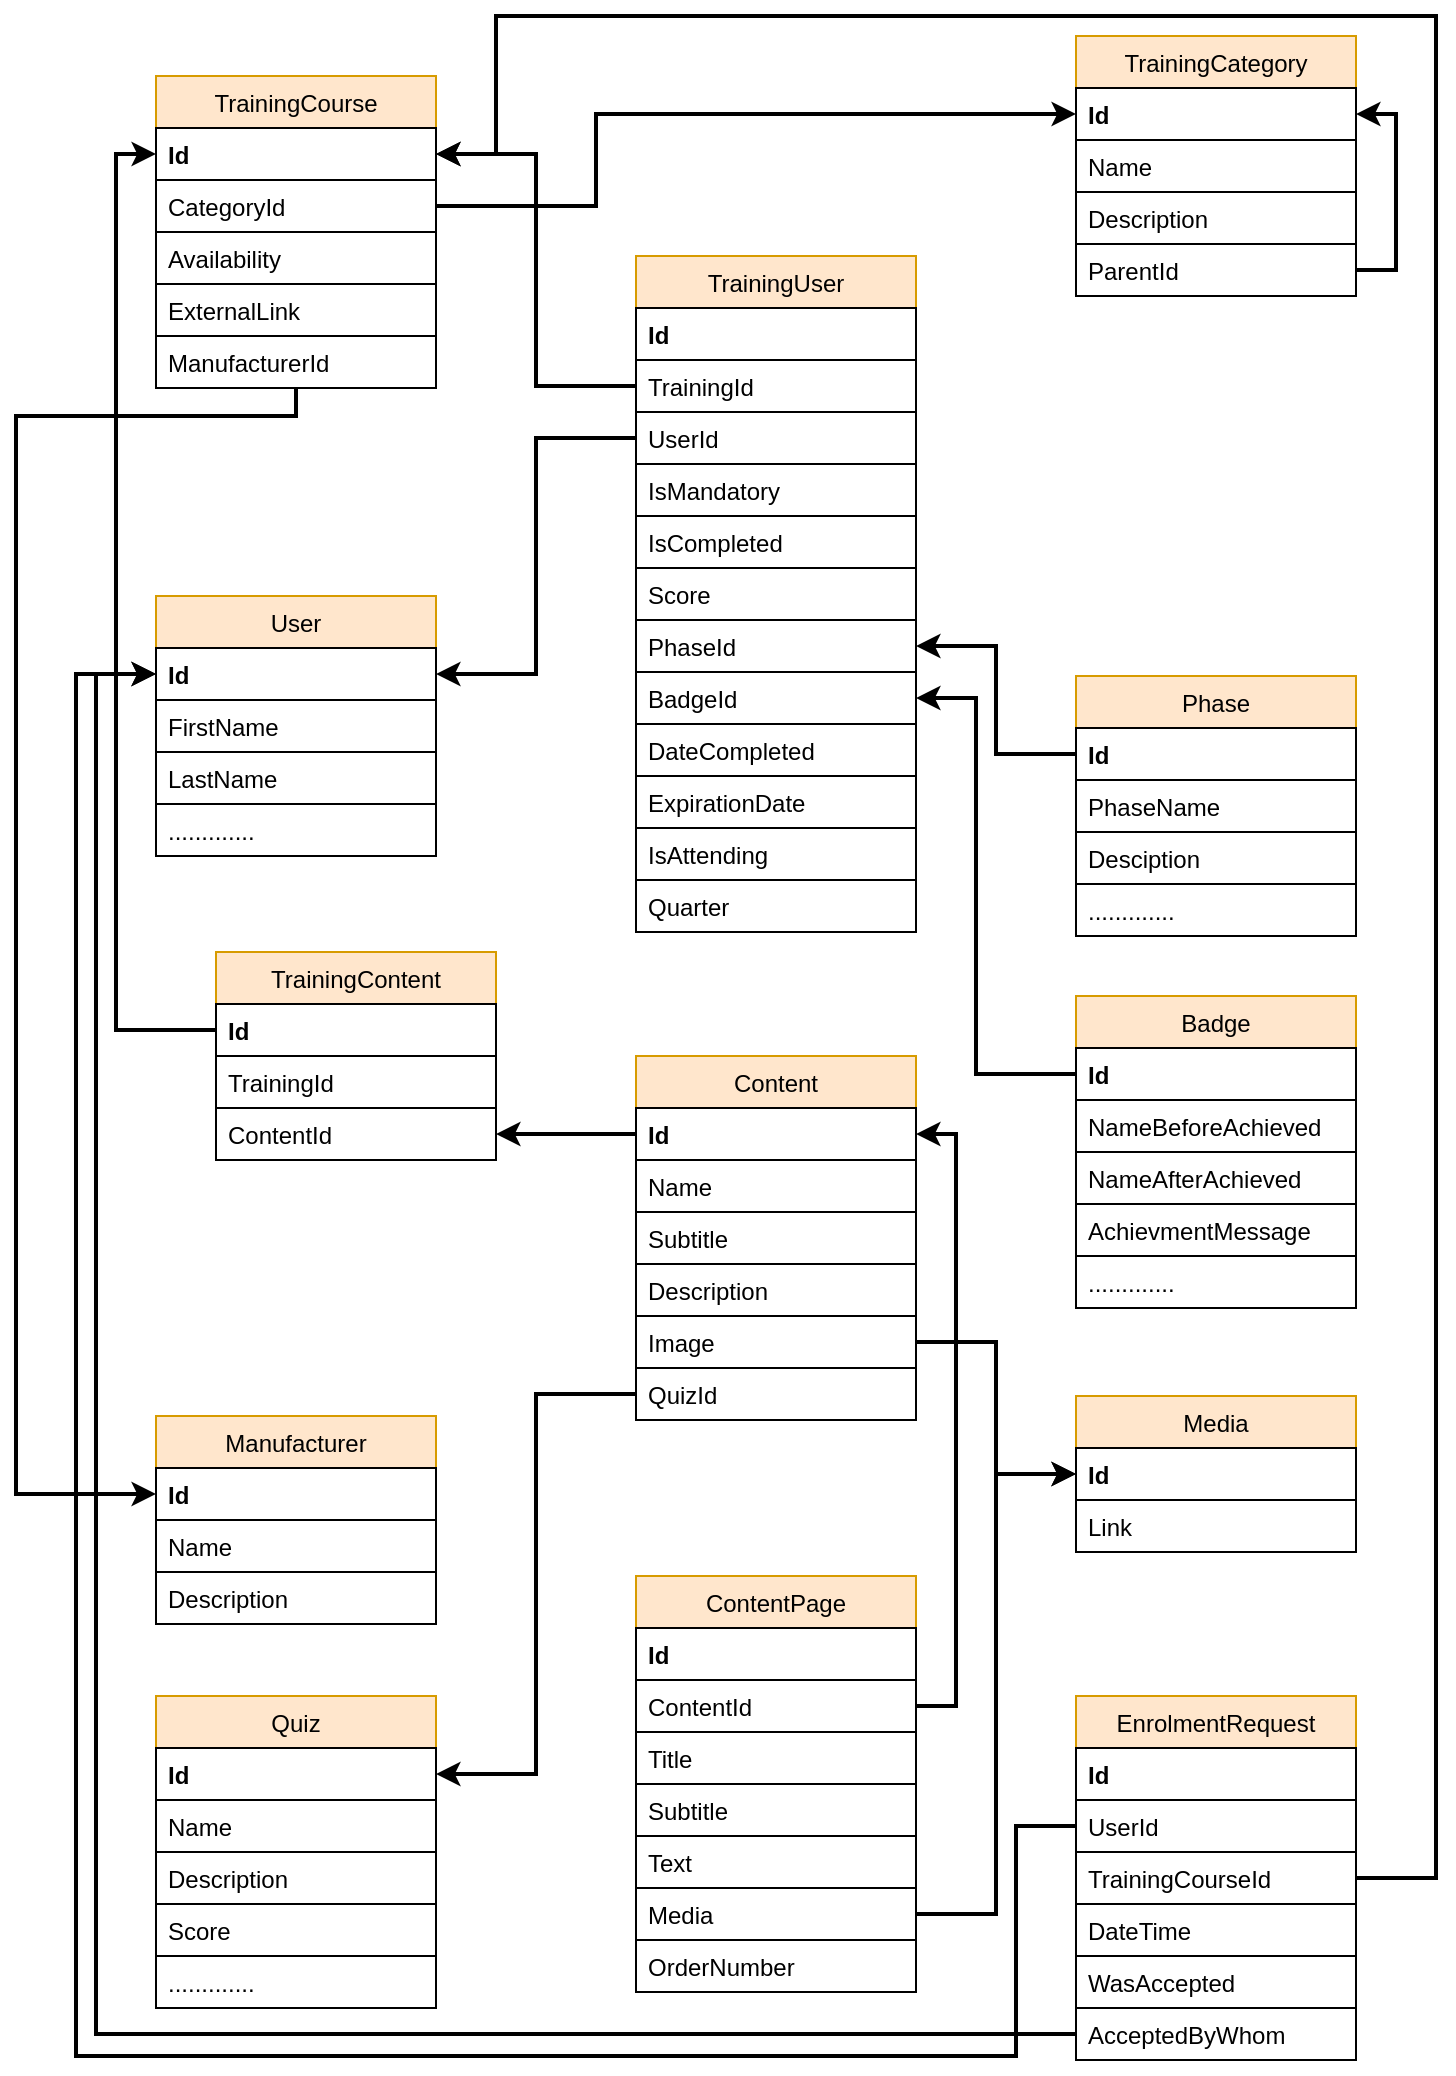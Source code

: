 <mxfile version="13.4.6" type="github">
  <diagram id="uwtyysx4m1KapevDH-VO" name="Page-1">
    <mxGraphModel dx="1186" dy="723" grid="1" gridSize="10" guides="1" tooltips="1" connect="1" arrows="1" fold="1" page="1" pageScale="1" pageWidth="850" pageHeight="1400" background="none" math="0" shadow="0">
      <root>
        <mxCell id="0" />
        <mxCell id="1" parent="0" />
        <mxCell id="DK5eT5kbk5P_7S_4OPEw-1" value="TrainingCourse" style="swimlane;fontStyle=0;childLayout=stackLayout;horizontal=1;startSize=26;fillColor=#ffe6cc;horizontalStack=0;resizeParent=1;resizeParentMax=0;resizeLast=0;collapsible=1;marginBottom=0;shadow=0;comic=0;glass=0;rounded=0;swimlaneFillColor=none;strokeColor=#d79b00;" parent="1" vertex="1">
          <mxGeometry x="100" y="60" width="140" height="156" as="geometry" />
        </mxCell>
        <mxCell id="DK5eT5kbk5P_7S_4OPEw-2" value="Id" style="text;strokeColor=#000000;fillColor=none;align=left;verticalAlign=top;spacingLeft=4;spacingRight=4;overflow=hidden;rotatable=0;points=[[0,0.5],[1,0.5]];portConstraint=eastwest;fontStyle=1;shadow=0;comic=0;" parent="DK5eT5kbk5P_7S_4OPEw-1" vertex="1">
          <mxGeometry y="26" width="140" height="26" as="geometry" />
        </mxCell>
        <mxCell id="DK5eT5kbk5P_7S_4OPEw-8" value="CategoryId" style="text;strokeColor=#000000;fillColor=none;align=left;verticalAlign=top;spacingLeft=4;spacingRight=4;overflow=hidden;rotatable=0;points=[[0,0.5],[1,0.5]];portConstraint=eastwest;shadow=0;comic=0;" parent="DK5eT5kbk5P_7S_4OPEw-1" vertex="1">
          <mxGeometry y="52" width="140" height="26" as="geometry" />
        </mxCell>
        <mxCell id="DK5eT5kbk5P_7S_4OPEw-48" value="Availability" style="text;strokeColor=#000000;fillColor=none;align=left;verticalAlign=top;spacingLeft=4;spacingRight=4;overflow=hidden;rotatable=0;points=[[0,0.5],[1,0.5]];portConstraint=eastwest;shadow=0;comic=0;" parent="DK5eT5kbk5P_7S_4OPEw-1" vertex="1">
          <mxGeometry y="78" width="140" height="26" as="geometry" />
        </mxCell>
        <mxCell id="DK5eT5kbk5P_7S_4OPEw-59" value="ExternalLink" style="text;strokeColor=#000000;fillColor=none;align=left;verticalAlign=top;spacingLeft=4;spacingRight=4;overflow=hidden;rotatable=0;points=[[0,0.5],[1,0.5]];portConstraint=eastwest;shadow=0;comic=0;" parent="DK5eT5kbk5P_7S_4OPEw-1" vertex="1">
          <mxGeometry y="104" width="140" height="26" as="geometry" />
        </mxCell>
        <mxCell id="DK5eT5kbk5P_7S_4OPEw-73" value="ManufacturerId" style="text;strokeColor=#000000;fillColor=none;align=left;verticalAlign=top;spacingLeft=4;spacingRight=4;overflow=hidden;rotatable=0;points=[[0,0.5],[1,0.5]];portConstraint=eastwest;shadow=0;comic=0;" parent="DK5eT5kbk5P_7S_4OPEw-1" vertex="1">
          <mxGeometry y="130" width="140" height="26" as="geometry" />
        </mxCell>
        <mxCell id="DK5eT5kbk5P_7S_4OPEw-27" style="edgeStyle=orthogonalEdgeStyle;rounded=0;orthogonalLoop=1;jettySize=auto;html=1;entryX=1;entryY=0.5;entryDx=0;entryDy=0;strokeWidth=2;shadow=0;comic=0;" parent="1" source="DK5eT5kbk5P_7S_4OPEw-18" target="DK5eT5kbk5P_7S_4OPEw-2" edge="1">
          <mxGeometry relative="1" as="geometry" />
        </mxCell>
        <mxCell id="DK5eT5kbk5P_7S_4OPEw-28" style="edgeStyle=orthogonalEdgeStyle;rounded=0;orthogonalLoop=1;jettySize=auto;html=1;entryX=1;entryY=0.5;entryDx=0;entryDy=0;strokeWidth=2;shadow=0;comic=0;" parent="1" source="DK5eT5kbk5P_7S_4OPEw-19" target="DK5eT5kbk5P_7S_4OPEw-10" edge="1">
          <mxGeometry relative="1" as="geometry" />
        </mxCell>
        <mxCell id="DK5eT5kbk5P_7S_4OPEw-31" value="Phase" style="swimlane;fontStyle=0;childLayout=stackLayout;horizontal=1;startSize=26;fillColor=#ffe6cc;horizontalStack=0;resizeParent=1;resizeParentMax=0;resizeLast=0;collapsible=1;marginBottom=0;shadow=0;comic=0;glass=0;rounded=0;swimlaneFillColor=none;strokeColor=#d79b00;" parent="1" vertex="1">
          <mxGeometry x="560" y="360" width="140" height="130" as="geometry" />
        </mxCell>
        <mxCell id="DK5eT5kbk5P_7S_4OPEw-32" value="Id" style="text;strokeColor=#000000;fillColor=none;align=left;verticalAlign=top;spacingLeft=4;spacingRight=4;overflow=hidden;rotatable=0;points=[[0,0.5],[1,0.5]];portConstraint=eastwest;fontStyle=1;shadow=0;comic=0;" parent="DK5eT5kbk5P_7S_4OPEw-31" vertex="1">
          <mxGeometry y="26" width="140" height="26" as="geometry" />
        </mxCell>
        <mxCell id="DK5eT5kbk5P_7S_4OPEw-33" value="PhaseName" style="text;strokeColor=#000000;fillColor=none;align=left;verticalAlign=top;spacingLeft=4;spacingRight=4;overflow=hidden;rotatable=0;points=[[0,0.5],[1,0.5]];portConstraint=eastwest;shadow=0;comic=0;" parent="DK5eT5kbk5P_7S_4OPEw-31" vertex="1">
          <mxGeometry y="52" width="140" height="26" as="geometry" />
        </mxCell>
        <mxCell id="DK5eT5kbk5P_7S_4OPEw-34" value="Desciption" style="text;strokeColor=#000000;fillColor=none;align=left;verticalAlign=top;spacingLeft=4;spacingRight=4;overflow=hidden;rotatable=0;points=[[0,0.5],[1,0.5]];portConstraint=eastwest;shadow=0;comic=0;" parent="DK5eT5kbk5P_7S_4OPEw-31" vertex="1">
          <mxGeometry y="78" width="140" height="26" as="geometry" />
        </mxCell>
        <mxCell id="DK5eT5kbk5P_7S_4OPEw-35" value="............." style="text;strokeColor=#000000;fillColor=none;align=left;verticalAlign=top;spacingLeft=4;spacingRight=4;overflow=hidden;rotatable=0;points=[[0,0.5],[1,0.5]];portConstraint=eastwest;shadow=0;comic=0;" parent="DK5eT5kbk5P_7S_4OPEw-31" vertex="1">
          <mxGeometry y="104" width="140" height="26" as="geometry" />
        </mxCell>
        <mxCell id="DK5eT5kbk5P_7S_4OPEw-37" value="Badge" style="swimlane;fontStyle=0;childLayout=stackLayout;horizontal=1;startSize=26;fillColor=#ffe6cc;horizontalStack=0;resizeParent=1;resizeParentMax=0;resizeLast=0;collapsible=1;marginBottom=0;shadow=0;comic=0;glass=0;rounded=0;swimlaneFillColor=none;strokeColor=#d79b00;" parent="1" vertex="1">
          <mxGeometry x="560" y="520" width="140" height="156" as="geometry" />
        </mxCell>
        <mxCell id="DK5eT5kbk5P_7S_4OPEw-38" value="Id" style="text;strokeColor=#000000;fillColor=none;align=left;verticalAlign=top;spacingLeft=4;spacingRight=4;overflow=hidden;rotatable=0;points=[[0,0.5],[1,0.5]];portConstraint=eastwest;fontStyle=1;shadow=0;comic=0;" parent="DK5eT5kbk5P_7S_4OPEw-37" vertex="1">
          <mxGeometry y="26" width="140" height="26" as="geometry" />
        </mxCell>
        <mxCell id="DK5eT5kbk5P_7S_4OPEw-39" value="NameBeforeAchieved" style="text;strokeColor=#000000;fillColor=none;align=left;verticalAlign=top;spacingLeft=4;spacingRight=4;overflow=hidden;rotatable=0;points=[[0,0.5],[1,0.5]];portConstraint=eastwest;shadow=0;comic=0;" parent="DK5eT5kbk5P_7S_4OPEw-37" vertex="1">
          <mxGeometry y="52" width="140" height="26" as="geometry" />
        </mxCell>
        <mxCell id="DK5eT5kbk5P_7S_4OPEw-40" value="NameAfterAchieved" style="text;strokeColor=#000000;fillColor=none;align=left;verticalAlign=top;spacingLeft=4;spacingRight=4;overflow=hidden;rotatable=0;points=[[0,0.5],[1,0.5]];portConstraint=eastwest;shadow=0;comic=0;" parent="DK5eT5kbk5P_7S_4OPEw-37" vertex="1">
          <mxGeometry y="78" width="140" height="26" as="geometry" />
        </mxCell>
        <mxCell id="DK5eT5kbk5P_7S_4OPEw-41" value="AchievmentMessage" style="text;strokeColor=#000000;fillColor=none;align=left;verticalAlign=top;spacingLeft=4;spacingRight=4;overflow=hidden;rotatable=0;points=[[0,0.5],[1,0.5]];portConstraint=eastwest;shadow=0;comic=0;" parent="DK5eT5kbk5P_7S_4OPEw-37" vertex="1">
          <mxGeometry y="104" width="140" height="26" as="geometry" />
        </mxCell>
        <mxCell id="DK5eT5kbk5P_7S_4OPEw-42" value="............." style="text;strokeColor=#000000;fillColor=none;align=left;verticalAlign=top;spacingLeft=4;spacingRight=4;overflow=hidden;rotatable=0;points=[[0,0.5],[1,0.5]];portConstraint=eastwest;shadow=0;comic=0;" parent="DK5eT5kbk5P_7S_4OPEw-37" vertex="1">
          <mxGeometry y="130" width="140" height="26" as="geometry" />
        </mxCell>
        <mxCell id="DK5eT5kbk5P_7S_4OPEw-43" style="edgeStyle=orthogonalEdgeStyle;rounded=0;orthogonalLoop=1;jettySize=auto;html=1;entryX=1;entryY=0.5;entryDx=0;entryDy=0;strokeWidth=2;shadow=0;comic=0;" parent="1" source="DK5eT5kbk5P_7S_4OPEw-38" target="DK5eT5kbk5P_7S_4OPEw-26" edge="1">
          <mxGeometry relative="1" as="geometry">
            <Array as="points">
              <mxPoint x="510" y="559" />
              <mxPoint x="510" y="371" />
            </Array>
          </mxGeometry>
        </mxCell>
        <mxCell id="DK5eT5kbk5P_7S_4OPEw-9" value="User" style="swimlane;fontStyle=0;childLayout=stackLayout;horizontal=1;startSize=26;fillColor=#ffe6cc;horizontalStack=0;resizeParent=1;resizeParentMax=0;resizeLast=0;collapsible=1;marginBottom=0;shadow=0;comic=0;glass=0;rounded=0;swimlaneFillColor=none;strokeColor=#d79b00;" parent="1" vertex="1">
          <mxGeometry x="100" y="320" width="140" height="130" as="geometry" />
        </mxCell>
        <mxCell id="DK5eT5kbk5P_7S_4OPEw-10" value="Id" style="text;strokeColor=#000000;fillColor=none;align=left;verticalAlign=top;spacingLeft=4;spacingRight=4;overflow=hidden;rotatable=0;points=[[0,0.5],[1,0.5]];portConstraint=eastwest;fontStyle=1;shadow=0;comic=0;" parent="DK5eT5kbk5P_7S_4OPEw-9" vertex="1">
          <mxGeometry y="26" width="140" height="26" as="geometry" />
        </mxCell>
        <mxCell id="DK5eT5kbk5P_7S_4OPEw-11" value="FirstName" style="text;strokeColor=#000000;fillColor=none;align=left;verticalAlign=top;spacingLeft=4;spacingRight=4;overflow=hidden;rotatable=0;points=[[0,0.5],[1,0.5]];portConstraint=eastwest;shadow=0;comic=0;" parent="DK5eT5kbk5P_7S_4OPEw-9" vertex="1">
          <mxGeometry y="52" width="140" height="26" as="geometry" />
        </mxCell>
        <mxCell id="DK5eT5kbk5P_7S_4OPEw-12" value="LastName" style="text;strokeColor=#000000;fillColor=none;align=left;verticalAlign=top;spacingLeft=4;spacingRight=4;overflow=hidden;rotatable=0;points=[[0,0.5],[1,0.5]];portConstraint=eastwest;shadow=0;comic=0;" parent="DK5eT5kbk5P_7S_4OPEw-9" vertex="1">
          <mxGeometry y="78" width="140" height="26" as="geometry" />
        </mxCell>
        <mxCell id="DK5eT5kbk5P_7S_4OPEw-13" value="............." style="text;strokeColor=#000000;fillColor=none;align=left;verticalAlign=top;spacingLeft=4;spacingRight=4;overflow=hidden;rotatable=0;points=[[0,0.5],[1,0.5]];portConstraint=eastwest;shadow=0;comic=0;" parent="DK5eT5kbk5P_7S_4OPEw-9" vertex="1">
          <mxGeometry y="104" width="140" height="26" as="geometry" />
        </mxCell>
        <mxCell id="DK5eT5kbk5P_7S_4OPEw-54" style="edgeStyle=orthogonalEdgeStyle;rounded=0;comic=0;orthogonalLoop=1;jettySize=auto;html=1;entryX=0;entryY=0.5;entryDx=0;entryDy=0;shadow=0;strokeWidth=2;" parent="1" source="DK5eT5kbk5P_7S_4OPEw-8" target="DK5eT5kbk5P_7S_4OPEw-50" edge="1">
          <mxGeometry relative="1" as="geometry">
            <Array as="points">
              <mxPoint x="320" y="125" />
              <mxPoint x="320" y="79" />
            </Array>
          </mxGeometry>
        </mxCell>
        <mxCell id="DK5eT5kbk5P_7S_4OPEw-16" value="TrainingUser" style="swimlane;fontStyle=0;childLayout=stackLayout;horizontal=1;startSize=26;fillColor=#ffe6cc;horizontalStack=0;resizeParent=1;resizeParentMax=0;resizeLast=0;collapsible=1;marginBottom=0;shadow=0;comic=0;glass=0;rounded=0;swimlaneFillColor=none;strokeColor=#d79b00;" parent="1" vertex="1">
          <mxGeometry x="340" y="150" width="140" height="338" as="geometry" />
        </mxCell>
        <mxCell id="DK5eT5kbk5P_7S_4OPEw-17" value="Id" style="text;strokeColor=#000000;fillColor=none;align=left;verticalAlign=top;spacingLeft=4;spacingRight=4;overflow=hidden;rotatable=0;points=[[0,0.5],[1,0.5]];portConstraint=eastwest;fontStyle=1;shadow=0;comic=0;" parent="DK5eT5kbk5P_7S_4OPEw-16" vertex="1">
          <mxGeometry y="26" width="140" height="26" as="geometry" />
        </mxCell>
        <mxCell id="DK5eT5kbk5P_7S_4OPEw-18" value="TrainingId" style="text;strokeColor=#000000;fillColor=none;align=left;verticalAlign=top;spacingLeft=4;spacingRight=4;overflow=hidden;rotatable=0;points=[[0,0.5],[1,0.5]];portConstraint=eastwest;shadow=0;comic=0;" parent="DK5eT5kbk5P_7S_4OPEw-16" vertex="1">
          <mxGeometry y="52" width="140" height="26" as="geometry" />
        </mxCell>
        <mxCell id="DK5eT5kbk5P_7S_4OPEw-19" value="UserId" style="text;strokeColor=#000000;fillColor=none;align=left;verticalAlign=top;spacingLeft=4;spacingRight=4;overflow=hidden;rotatable=0;points=[[0,0.5],[1,0.5]];portConstraint=eastwest;shadow=0;comic=0;" parent="DK5eT5kbk5P_7S_4OPEw-16" vertex="1">
          <mxGeometry y="78" width="140" height="26" as="geometry" />
        </mxCell>
        <mxCell id="DK5eT5kbk5P_7S_4OPEw-21" value="IsMandatory" style="text;strokeColor=#000000;fillColor=none;align=left;verticalAlign=top;spacingLeft=4;spacingRight=4;overflow=hidden;rotatable=0;points=[[0,0.5],[1,0.5]];portConstraint=eastwest;shadow=0;comic=0;" parent="DK5eT5kbk5P_7S_4OPEw-16" vertex="1">
          <mxGeometry y="104" width="140" height="26" as="geometry" />
        </mxCell>
        <mxCell id="DK5eT5kbk5P_7S_4OPEw-23" value="IsCompleted" style="text;strokeColor=#000000;fillColor=none;align=left;verticalAlign=top;spacingLeft=4;spacingRight=4;overflow=hidden;rotatable=0;points=[[0,0.5],[1,0.5]];portConstraint=eastwest;shadow=0;comic=0;" parent="DK5eT5kbk5P_7S_4OPEw-16" vertex="1">
          <mxGeometry y="130" width="140" height="26" as="geometry" />
        </mxCell>
        <mxCell id="DK5eT5kbk5P_7S_4OPEw-24" value="Score" style="text;strokeColor=#000000;fillColor=none;align=left;verticalAlign=top;spacingLeft=4;spacingRight=4;overflow=hidden;rotatable=0;points=[[0,0.5],[1,0.5]];portConstraint=eastwest;shadow=0;comic=0;" parent="DK5eT5kbk5P_7S_4OPEw-16" vertex="1">
          <mxGeometry y="156" width="140" height="26" as="geometry" />
        </mxCell>
        <mxCell id="DK5eT5kbk5P_7S_4OPEw-25" value="PhaseId" style="text;strokeColor=#000000;fillColor=none;align=left;verticalAlign=top;spacingLeft=4;spacingRight=4;overflow=hidden;rotatable=0;points=[[0,0.5],[1,0.5]];portConstraint=eastwest;shadow=0;comic=0;" parent="DK5eT5kbk5P_7S_4OPEw-16" vertex="1">
          <mxGeometry y="182" width="140" height="26" as="geometry" />
        </mxCell>
        <mxCell id="DK5eT5kbk5P_7S_4OPEw-26" value="BadgeId" style="text;strokeColor=#000000;fillColor=none;align=left;verticalAlign=top;spacingLeft=4;spacingRight=4;overflow=hidden;rotatable=0;points=[[0,0.5],[1,0.5]];portConstraint=eastwest;shadow=0;comic=0;" parent="DK5eT5kbk5P_7S_4OPEw-16" vertex="1">
          <mxGeometry y="208" width="140" height="26" as="geometry" />
        </mxCell>
        <mxCell id="DK5eT5kbk5P_7S_4OPEw-46" value="DateCompleted" style="text;strokeColor=#000000;fillColor=none;align=left;verticalAlign=top;spacingLeft=4;spacingRight=4;overflow=hidden;rotatable=0;points=[[0,0.5],[1,0.5]];portConstraint=eastwest;shadow=0;comic=0;" parent="DK5eT5kbk5P_7S_4OPEw-16" vertex="1">
          <mxGeometry y="234" width="140" height="26" as="geometry" />
        </mxCell>
        <mxCell id="DK5eT5kbk5P_7S_4OPEw-47" value="ExpirationDate" style="text;strokeColor=#000000;fillColor=none;align=left;verticalAlign=top;spacingLeft=4;spacingRight=4;overflow=hidden;rotatable=0;points=[[0,0.5],[1,0.5]];portConstraint=eastwest;shadow=0;comic=0;" parent="DK5eT5kbk5P_7S_4OPEw-16" vertex="1">
          <mxGeometry y="260" width="140" height="26" as="geometry" />
        </mxCell>
        <mxCell id="Cdiy6JWCYsth_nG0e7zZ-1" value="IsAttending" style="text;strokeColor=#000000;fillColor=none;align=left;verticalAlign=top;spacingLeft=4;spacingRight=4;overflow=hidden;rotatable=0;points=[[0,0.5],[1,0.5]];portConstraint=eastwest;shadow=0;comic=0;" parent="DK5eT5kbk5P_7S_4OPEw-16" vertex="1">
          <mxGeometry y="286" width="140" height="26" as="geometry" />
        </mxCell>
        <mxCell id="Cdiy6JWCYsth_nG0e7zZ-15" value="Quarter" style="text;strokeColor=#000000;fillColor=none;align=left;verticalAlign=top;spacingLeft=4;spacingRight=4;overflow=hidden;rotatable=0;points=[[0,0.5],[1,0.5]];portConstraint=eastwest;shadow=0;comic=0;" parent="DK5eT5kbk5P_7S_4OPEw-16" vertex="1">
          <mxGeometry y="312" width="140" height="26" as="geometry" />
        </mxCell>
        <mxCell id="DK5eT5kbk5P_7S_4OPEw-58" style="edgeStyle=orthogonalEdgeStyle;rounded=0;comic=0;orthogonalLoop=1;jettySize=auto;html=1;entryX=1;entryY=0.5;entryDx=0;entryDy=0;shadow=0;strokeWidth=2;" parent="1" source="DK5eT5kbk5P_7S_4OPEw-32" target="DK5eT5kbk5P_7S_4OPEw-25" edge="1">
          <mxGeometry relative="1" as="geometry" />
        </mxCell>
        <mxCell id="DK5eT5kbk5P_7S_4OPEw-49" value="TrainingCategory" style="swimlane;fontStyle=0;childLayout=stackLayout;horizontal=1;startSize=26;fillColor=#ffe6cc;horizontalStack=0;resizeParent=1;resizeParentMax=0;resizeLast=0;collapsible=1;marginBottom=0;shadow=0;comic=0;glass=0;rounded=0;swimlaneFillColor=none;strokeColor=#d79b00;" parent="1" vertex="1">
          <mxGeometry x="560" y="40" width="140" height="130" as="geometry" />
        </mxCell>
        <mxCell id="DK5eT5kbk5P_7S_4OPEw-50" value="Id" style="text;strokeColor=#000000;fillColor=none;align=left;verticalAlign=top;spacingLeft=4;spacingRight=4;overflow=hidden;rotatable=0;points=[[0,0.5],[1,0.5]];portConstraint=eastwest;fontStyle=1;shadow=0;comic=0;" parent="DK5eT5kbk5P_7S_4OPEw-49" vertex="1">
          <mxGeometry y="26" width="140" height="26" as="geometry" />
        </mxCell>
        <mxCell id="DK5eT5kbk5P_7S_4OPEw-51" value="Name" style="text;strokeColor=#000000;fillColor=none;align=left;verticalAlign=top;spacingLeft=4;spacingRight=4;overflow=hidden;rotatable=0;points=[[0,0.5],[1,0.5]];portConstraint=eastwest;shadow=0;comic=0;" parent="DK5eT5kbk5P_7S_4OPEw-49" vertex="1">
          <mxGeometry y="52" width="140" height="26" as="geometry" />
        </mxCell>
        <mxCell id="DK5eT5kbk5P_7S_4OPEw-52" value="Description" style="text;strokeColor=#000000;fillColor=none;align=left;verticalAlign=top;spacingLeft=4;spacingRight=4;overflow=hidden;rotatable=0;points=[[0,0.5],[1,0.5]];portConstraint=eastwest;shadow=0;comic=0;" parent="DK5eT5kbk5P_7S_4OPEw-49" vertex="1">
          <mxGeometry y="78" width="140" height="26" as="geometry" />
        </mxCell>
        <mxCell id="Cdiy6JWCYsth_nG0e7zZ-16" style="edgeStyle=orthogonalEdgeStyle;rounded=0;orthogonalLoop=1;jettySize=auto;html=1;entryX=1;entryY=0.5;entryDx=0;entryDy=0;strokeWidth=2;" parent="DK5eT5kbk5P_7S_4OPEw-49" source="DK5eT5kbk5P_7S_4OPEw-55" target="DK5eT5kbk5P_7S_4OPEw-50" edge="1">
          <mxGeometry relative="1" as="geometry">
            <Array as="points">
              <mxPoint x="160" y="117" />
              <mxPoint x="160" y="39" />
            </Array>
          </mxGeometry>
        </mxCell>
        <mxCell id="DK5eT5kbk5P_7S_4OPEw-55" value="ParentId" style="text;strokeColor=#000000;fillColor=none;align=left;verticalAlign=top;spacingLeft=4;spacingRight=4;overflow=hidden;rotatable=0;points=[[0,0.5],[1,0.5]];portConstraint=eastwest;shadow=0;comic=0;" parent="DK5eT5kbk5P_7S_4OPEw-49" vertex="1">
          <mxGeometry y="104" width="140" height="26" as="geometry" />
        </mxCell>
        <mxCell id="DK5eT5kbk5P_7S_4OPEw-67" value="Manufacturer" style="swimlane;fontStyle=0;childLayout=stackLayout;horizontal=1;startSize=26;fillColor=#ffe6cc;horizontalStack=0;resizeParent=1;resizeParentMax=0;resizeLast=0;collapsible=1;marginBottom=0;shadow=0;comic=0;glass=0;rounded=0;swimlaneFillColor=none;strokeColor=#d79b00;" parent="1" vertex="1">
          <mxGeometry x="100" y="730" width="140" height="104" as="geometry" />
        </mxCell>
        <mxCell id="DK5eT5kbk5P_7S_4OPEw-68" value="Id" style="text;strokeColor=#000000;fillColor=none;align=left;verticalAlign=top;spacingLeft=4;spacingRight=4;overflow=hidden;rotatable=0;points=[[0,0.5],[1,0.5]];portConstraint=eastwest;fontStyle=1;shadow=0;comic=0;" parent="DK5eT5kbk5P_7S_4OPEw-67" vertex="1">
          <mxGeometry y="26" width="140" height="26" as="geometry" />
        </mxCell>
        <mxCell id="DK5eT5kbk5P_7S_4OPEw-69" value="Name" style="text;strokeColor=#000000;fillColor=none;align=left;verticalAlign=top;spacingLeft=4;spacingRight=4;overflow=hidden;rotatable=0;points=[[0,0.5],[1,0.5]];portConstraint=eastwest;shadow=0;comic=0;" parent="DK5eT5kbk5P_7S_4OPEw-67" vertex="1">
          <mxGeometry y="52" width="140" height="26" as="geometry" />
        </mxCell>
        <mxCell id="DK5eT5kbk5P_7S_4OPEw-70" value="Description" style="text;strokeColor=#000000;fillColor=none;align=left;verticalAlign=top;spacingLeft=4;spacingRight=4;overflow=hidden;rotatable=0;points=[[0,0.5],[1,0.5]];portConstraint=eastwest;shadow=0;comic=0;" parent="DK5eT5kbk5P_7S_4OPEw-67" vertex="1">
          <mxGeometry y="78" width="140" height="26" as="geometry" />
        </mxCell>
        <mxCell id="DK5eT5kbk5P_7S_4OPEw-74" style="edgeStyle=orthogonalEdgeStyle;rounded=0;comic=0;orthogonalLoop=1;jettySize=auto;html=1;entryX=0;entryY=0.5;entryDx=0;entryDy=0;shadow=0;strokeWidth=2;" parent="1" source="DK5eT5kbk5P_7S_4OPEw-73" target="DK5eT5kbk5P_7S_4OPEw-68" edge="1">
          <mxGeometry relative="1" as="geometry">
            <Array as="points">
              <mxPoint x="30" y="230" />
              <mxPoint x="30" y="769" />
            </Array>
          </mxGeometry>
        </mxCell>
        <mxCell id="DK5eT5kbk5P_7S_4OPEw-94" value="Quiz" style="swimlane;fontStyle=0;childLayout=stackLayout;horizontal=1;startSize=26;fillColor=#ffe6cc;horizontalStack=0;resizeParent=1;resizeParentMax=0;resizeLast=0;collapsible=1;marginBottom=0;shadow=0;comic=0;glass=0;rounded=0;swimlaneFillColor=none;strokeColor=#d79b00;" parent="1" vertex="1">
          <mxGeometry x="100" y="870" width="140" height="156" as="geometry" />
        </mxCell>
        <mxCell id="DK5eT5kbk5P_7S_4OPEw-95" value="Id" style="text;strokeColor=#000000;fillColor=none;align=left;verticalAlign=top;spacingLeft=4;spacingRight=4;overflow=hidden;rotatable=0;points=[[0,0.5],[1,0.5]];portConstraint=eastwest;fontStyle=1;shadow=0;comic=0;" parent="DK5eT5kbk5P_7S_4OPEw-94" vertex="1">
          <mxGeometry y="26" width="140" height="26" as="geometry" />
        </mxCell>
        <mxCell id="DK5eT5kbk5P_7S_4OPEw-96" value="Name" style="text;strokeColor=#000000;fillColor=none;align=left;verticalAlign=top;spacingLeft=4;spacingRight=4;overflow=hidden;rotatable=0;points=[[0,0.5],[1,0.5]];portConstraint=eastwest;shadow=0;comic=0;" parent="DK5eT5kbk5P_7S_4OPEw-94" vertex="1">
          <mxGeometry y="52" width="140" height="26" as="geometry" />
        </mxCell>
        <mxCell id="DK5eT5kbk5P_7S_4OPEw-97" value="Description" style="text;strokeColor=#000000;fillColor=none;align=left;verticalAlign=top;spacingLeft=4;spacingRight=4;overflow=hidden;rotatable=0;points=[[0,0.5],[1,0.5]];portConstraint=eastwest;shadow=0;comic=0;" parent="DK5eT5kbk5P_7S_4OPEw-94" vertex="1">
          <mxGeometry y="78" width="140" height="26" as="geometry" />
        </mxCell>
        <mxCell id="DK5eT5kbk5P_7S_4OPEw-98" value="Score" style="text;strokeColor=#000000;fillColor=none;align=left;verticalAlign=top;spacingLeft=4;spacingRight=4;overflow=hidden;rotatable=0;points=[[0,0.5],[1,0.5]];portConstraint=eastwest;shadow=0;comic=0;" parent="DK5eT5kbk5P_7S_4OPEw-94" vertex="1">
          <mxGeometry y="104" width="140" height="26" as="geometry" />
        </mxCell>
        <mxCell id="DK5eT5kbk5P_7S_4OPEw-99" value="............." style="text;strokeColor=#000000;fillColor=none;align=left;verticalAlign=top;spacingLeft=4;spacingRight=4;overflow=hidden;rotatable=0;points=[[0,0.5],[1,0.5]];portConstraint=eastwest;shadow=0;comic=0;" parent="DK5eT5kbk5P_7S_4OPEw-94" vertex="1">
          <mxGeometry y="130" width="140" height="26" as="geometry" />
        </mxCell>
        <mxCell id="DK5eT5kbk5P_7S_4OPEw-60" value="Content" style="swimlane;fontStyle=0;childLayout=stackLayout;horizontal=1;startSize=26;fillColor=#ffe6cc;horizontalStack=0;resizeParent=1;resizeParentMax=0;resizeLast=0;collapsible=1;marginBottom=0;shadow=0;comic=0;glass=0;rounded=0;swimlaneFillColor=none;strokeColor=#d79b00;" parent="1" vertex="1">
          <mxGeometry x="340" y="550" width="140" height="182" as="geometry" />
        </mxCell>
        <mxCell id="DK5eT5kbk5P_7S_4OPEw-61" value="Id" style="text;strokeColor=#000000;fillColor=none;align=left;verticalAlign=top;spacingLeft=4;spacingRight=4;overflow=hidden;rotatable=0;points=[[0,0.5],[1,0.5]];portConstraint=eastwest;fontStyle=1;shadow=0;comic=0;" parent="DK5eT5kbk5P_7S_4OPEw-60" vertex="1">
          <mxGeometry y="26" width="140" height="26" as="geometry" />
        </mxCell>
        <mxCell id="DK5eT5kbk5P_7S_4OPEw-62" value="Name" style="text;strokeColor=#000000;fillColor=none;align=left;verticalAlign=top;spacingLeft=4;spacingRight=4;overflow=hidden;rotatable=0;points=[[0,0.5],[1,0.5]];portConstraint=eastwest;shadow=0;comic=0;" parent="DK5eT5kbk5P_7S_4OPEw-60" vertex="1">
          <mxGeometry y="52" width="140" height="26" as="geometry" />
        </mxCell>
        <mxCell id="DK5eT5kbk5P_7S_4OPEw-65" value="Subtitle" style="text;strokeColor=#000000;fillColor=none;align=left;verticalAlign=top;spacingLeft=4;spacingRight=4;overflow=hidden;rotatable=0;points=[[0,0.5],[1,0.5]];portConstraint=eastwest;shadow=0;comic=0;" parent="DK5eT5kbk5P_7S_4OPEw-60" vertex="1">
          <mxGeometry y="78" width="140" height="26" as="geometry" />
        </mxCell>
        <mxCell id="DK5eT5kbk5P_7S_4OPEw-63" value="Description" style="text;strokeColor=#000000;fillColor=none;align=left;verticalAlign=top;spacingLeft=4;spacingRight=4;overflow=hidden;rotatable=0;points=[[0,0.5],[1,0.5]];portConstraint=eastwest;shadow=0;comic=0;" parent="DK5eT5kbk5P_7S_4OPEw-60" vertex="1">
          <mxGeometry y="104" width="140" height="26" as="geometry" />
        </mxCell>
        <mxCell id="DK5eT5kbk5P_7S_4OPEw-64" value="Image" style="text;strokeColor=#000000;fillColor=none;align=left;verticalAlign=top;spacingLeft=4;spacingRight=4;overflow=hidden;rotatable=0;points=[[0,0.5],[1,0.5]];portConstraint=eastwest;shadow=0;comic=0;" parent="DK5eT5kbk5P_7S_4OPEw-60" vertex="1">
          <mxGeometry y="130" width="140" height="26" as="geometry" />
        </mxCell>
        <mxCell id="Cdiy6JWCYsth_nG0e7zZ-30" value="QuizId" style="text;strokeColor=#000000;fillColor=none;align=left;verticalAlign=top;spacingLeft=4;spacingRight=4;overflow=hidden;rotatable=0;points=[[0,0.5],[1,0.5]];portConstraint=eastwest;shadow=0;comic=0;" parent="DK5eT5kbk5P_7S_4OPEw-60" vertex="1">
          <mxGeometry y="156" width="140" height="26" as="geometry" />
        </mxCell>
        <mxCell id="DK5eT5kbk5P_7S_4OPEw-76" value="Media" style="swimlane;fontStyle=0;childLayout=stackLayout;horizontal=1;startSize=26;fillColor=#ffe6cc;horizontalStack=0;resizeParent=1;resizeParentMax=0;resizeLast=0;collapsible=1;marginBottom=0;shadow=0;comic=0;glass=0;rounded=0;swimlaneFillColor=none;strokeColor=#d79b00;" parent="1" vertex="1">
          <mxGeometry x="560" y="720" width="140" height="78" as="geometry" />
        </mxCell>
        <mxCell id="DK5eT5kbk5P_7S_4OPEw-77" value="Id" style="text;strokeColor=#000000;fillColor=none;align=left;verticalAlign=top;spacingLeft=4;spacingRight=4;overflow=hidden;rotatable=0;points=[[0,0.5],[1,0.5]];portConstraint=eastwest;fontStyle=1;shadow=0;comic=0;" parent="DK5eT5kbk5P_7S_4OPEw-76" vertex="1">
          <mxGeometry y="26" width="140" height="26" as="geometry" />
        </mxCell>
        <mxCell id="DK5eT5kbk5P_7S_4OPEw-79" value="Link" style="text;strokeColor=#000000;fillColor=none;align=left;verticalAlign=top;spacingLeft=4;spacingRight=4;overflow=hidden;rotatable=0;points=[[0,0.5],[1,0.5]];portConstraint=eastwest;shadow=0;comic=0;" parent="DK5eT5kbk5P_7S_4OPEw-76" vertex="1">
          <mxGeometry y="52" width="140" height="26" as="geometry" />
        </mxCell>
        <mxCell id="Cdiy6JWCYsth_nG0e7zZ-26" style="edgeStyle=orthogonalEdgeStyle;rounded=0;orthogonalLoop=1;jettySize=auto;html=1;exitX=0;exitY=0.5;exitDx=0;exitDy=0;entryX=1;entryY=0.5;entryDx=0;entryDy=0;strokeWidth=2;" parent="1" source="DK5eT5kbk5P_7S_4OPEw-61" target="Cdiy6JWCYsth_nG0e7zZ-24" edge="1">
          <mxGeometry relative="1" as="geometry" />
        </mxCell>
        <mxCell id="Cdiy6JWCYsth_nG0e7zZ-17" value="TrainingContent" style="swimlane;fontStyle=0;childLayout=stackLayout;horizontal=1;startSize=26;fillColor=#ffe6cc;horizontalStack=0;resizeParent=1;resizeParentMax=0;resizeLast=0;collapsible=1;marginBottom=0;shadow=0;comic=0;glass=0;rounded=0;swimlaneFillColor=none;strokeColor=#d79b00;" parent="1" vertex="1">
          <mxGeometry x="130" y="498" width="140" height="104" as="geometry" />
        </mxCell>
        <mxCell id="Cdiy6JWCYsth_nG0e7zZ-19" value="Id" style="text;strokeColor=#000000;fillColor=none;align=left;verticalAlign=top;spacingLeft=4;spacingRight=4;overflow=hidden;rotatable=0;points=[[0,0.5],[1,0.5]];portConstraint=eastwest;shadow=0;comic=0;fontStyle=1" parent="Cdiy6JWCYsth_nG0e7zZ-17" vertex="1">
          <mxGeometry y="26" width="140" height="26" as="geometry" />
        </mxCell>
        <mxCell id="Cdiy6JWCYsth_nG0e7zZ-27" value="TrainingId" style="text;strokeColor=#000000;fillColor=none;align=left;verticalAlign=top;spacingLeft=4;spacingRight=4;overflow=hidden;rotatable=0;points=[[0,0.5],[1,0.5]];portConstraint=eastwest;shadow=0;comic=0;fontStyle=0" parent="Cdiy6JWCYsth_nG0e7zZ-17" vertex="1">
          <mxGeometry y="52" width="140" height="26" as="geometry" />
        </mxCell>
        <mxCell id="Cdiy6JWCYsth_nG0e7zZ-24" value="ContentId" style="text;strokeColor=#000000;fillColor=none;align=left;verticalAlign=top;spacingLeft=4;spacingRight=4;overflow=hidden;rotatable=0;points=[[0,0.5],[1,0.5]];portConstraint=eastwest;shadow=0;comic=0;fontStyle=0" parent="Cdiy6JWCYsth_nG0e7zZ-17" vertex="1">
          <mxGeometry y="78" width="140" height="26" as="geometry" />
        </mxCell>
        <mxCell id="Cdiy6JWCYsth_nG0e7zZ-28" style="edgeStyle=orthogonalEdgeStyle;rounded=0;orthogonalLoop=1;jettySize=auto;html=1;entryX=0;entryY=0.5;entryDx=0;entryDy=0;strokeWidth=2;" parent="1" source="Cdiy6JWCYsth_nG0e7zZ-19" target="DK5eT5kbk5P_7S_4OPEw-2" edge="1">
          <mxGeometry relative="1" as="geometry" />
        </mxCell>
        <mxCell id="Cdiy6JWCYsth_nG0e7zZ-31" style="edgeStyle=orthogonalEdgeStyle;rounded=0;orthogonalLoop=1;jettySize=auto;html=1;entryX=1;entryY=0.5;entryDx=0;entryDy=0;strokeWidth=2;" parent="1" source="Cdiy6JWCYsth_nG0e7zZ-30" target="DK5eT5kbk5P_7S_4OPEw-95" edge="1">
          <mxGeometry relative="1" as="geometry" />
        </mxCell>
        <mxCell id="Cdiy6JWCYsth_nG0e7zZ-32" style="edgeStyle=orthogonalEdgeStyle;rounded=0;orthogonalLoop=1;jettySize=auto;html=1;exitX=1;exitY=0.5;exitDx=0;exitDy=0;entryX=0;entryY=0.5;entryDx=0;entryDy=0;strokeWidth=2;" parent="1" source="DK5eT5kbk5P_7S_4OPEw-64" target="DK5eT5kbk5P_7S_4OPEw-77" edge="1">
          <mxGeometry relative="1" as="geometry" />
        </mxCell>
        <mxCell id="Cdiy6JWCYsth_nG0e7zZ-33" value="ContentPage" style="swimlane;fontStyle=0;childLayout=stackLayout;horizontal=1;startSize=26;fillColor=#ffe6cc;horizontalStack=0;resizeParent=1;resizeParentMax=0;resizeLast=0;collapsible=1;marginBottom=0;shadow=0;comic=0;glass=0;rounded=0;swimlaneFillColor=none;strokeColor=#d79b00;" parent="1" vertex="1">
          <mxGeometry x="340" y="810" width="140" height="208" as="geometry" />
        </mxCell>
        <mxCell id="Cdiy6JWCYsth_nG0e7zZ-34" value="Id" style="text;strokeColor=#000000;fillColor=none;align=left;verticalAlign=top;spacingLeft=4;spacingRight=4;overflow=hidden;rotatable=0;points=[[0,0.5],[1,0.5]];portConstraint=eastwest;fontStyle=1;shadow=0;comic=0;" parent="Cdiy6JWCYsth_nG0e7zZ-33" vertex="1">
          <mxGeometry y="26" width="140" height="26" as="geometry" />
        </mxCell>
        <mxCell id="Cdiy6JWCYsth_nG0e7zZ-40" value="ContentId" style="text;strokeColor=#000000;fillColor=none;align=left;verticalAlign=top;spacingLeft=4;spacingRight=4;overflow=hidden;rotatable=0;points=[[0,0.5],[1,0.5]];portConstraint=eastwest;fontStyle=0;shadow=0;comic=0;" parent="Cdiy6JWCYsth_nG0e7zZ-33" vertex="1">
          <mxGeometry y="52" width="140" height="26" as="geometry" />
        </mxCell>
        <mxCell id="Cdiy6JWCYsth_nG0e7zZ-35" value="Title" style="text;strokeColor=#000000;fillColor=none;align=left;verticalAlign=top;spacingLeft=4;spacingRight=4;overflow=hidden;rotatable=0;points=[[0,0.5],[1,0.5]];portConstraint=eastwest;shadow=0;comic=0;" parent="Cdiy6JWCYsth_nG0e7zZ-33" vertex="1">
          <mxGeometry y="78" width="140" height="26" as="geometry" />
        </mxCell>
        <mxCell id="Cdiy6JWCYsth_nG0e7zZ-36" value="Subtitle" style="text;strokeColor=#000000;fillColor=none;align=left;verticalAlign=top;spacingLeft=4;spacingRight=4;overflow=hidden;rotatable=0;points=[[0,0.5],[1,0.5]];portConstraint=eastwest;shadow=0;comic=0;" parent="Cdiy6JWCYsth_nG0e7zZ-33" vertex="1">
          <mxGeometry y="104" width="140" height="26" as="geometry" />
        </mxCell>
        <mxCell id="Cdiy6JWCYsth_nG0e7zZ-37" value="Text" style="text;strokeColor=#000000;fillColor=none;align=left;verticalAlign=top;spacingLeft=4;spacingRight=4;overflow=hidden;rotatable=0;points=[[0,0.5],[1,0.5]];portConstraint=eastwest;shadow=0;comic=0;" parent="Cdiy6JWCYsth_nG0e7zZ-33" vertex="1">
          <mxGeometry y="130" width="140" height="26" as="geometry" />
        </mxCell>
        <mxCell id="Cdiy6JWCYsth_nG0e7zZ-38" value="Media" style="text;strokeColor=#000000;fillColor=none;align=left;verticalAlign=top;spacingLeft=4;spacingRight=4;overflow=hidden;rotatable=0;points=[[0,0.5],[1,0.5]];portConstraint=eastwest;shadow=0;comic=0;" parent="Cdiy6JWCYsth_nG0e7zZ-33" vertex="1">
          <mxGeometry y="156" width="140" height="26" as="geometry" />
        </mxCell>
        <mxCell id="Cdiy6JWCYsth_nG0e7zZ-39" value="OrderNumber" style="text;strokeColor=#000000;fillColor=none;align=left;verticalAlign=top;spacingLeft=4;spacingRight=4;overflow=hidden;rotatable=0;points=[[0,0.5],[1,0.5]];portConstraint=eastwest;shadow=0;comic=0;" parent="Cdiy6JWCYsth_nG0e7zZ-33" vertex="1">
          <mxGeometry y="182" width="140" height="26" as="geometry" />
        </mxCell>
        <mxCell id="Cdiy6JWCYsth_nG0e7zZ-42" style="edgeStyle=orthogonalEdgeStyle;rounded=0;orthogonalLoop=1;jettySize=auto;html=1;entryX=1;entryY=0.5;entryDx=0;entryDy=0;strokeWidth=2;" parent="1" source="Cdiy6JWCYsth_nG0e7zZ-40" target="DK5eT5kbk5P_7S_4OPEw-61" edge="1">
          <mxGeometry relative="1" as="geometry">
            <Array as="points">
              <mxPoint x="500" y="875" />
              <mxPoint x="500" y="589" />
            </Array>
          </mxGeometry>
        </mxCell>
        <mxCell id="w5XiqvBfzHEH4jSSdfpY-7" style="edgeStyle=orthogonalEdgeStyle;rounded=0;orthogonalLoop=1;jettySize=auto;html=1;entryX=0;entryY=0.5;entryDx=0;entryDy=0;strokeWidth=2;" edge="1" parent="1" source="Cdiy6JWCYsth_nG0e7zZ-38" target="DK5eT5kbk5P_7S_4OPEw-77">
          <mxGeometry relative="1" as="geometry" />
        </mxCell>
        <mxCell id="w5XiqvBfzHEH4jSSdfpY-10" style="edgeStyle=orthogonalEdgeStyle;rounded=0;orthogonalLoop=1;jettySize=auto;html=1;entryX=0;entryY=0.5;entryDx=0;entryDy=0;strokeWidth=2;" edge="1" parent="1" source="w5XiqvBfzHEH4jSSdfpY-3" target="DK5eT5kbk5P_7S_4OPEw-10">
          <mxGeometry relative="1" as="geometry">
            <Array as="points">
              <mxPoint x="530" y="935" />
              <mxPoint x="530" y="1050" />
              <mxPoint x="60" y="1050" />
              <mxPoint x="60" y="359" />
            </Array>
          </mxGeometry>
        </mxCell>
        <mxCell id="w5XiqvBfzHEH4jSSdfpY-11" style="edgeStyle=orthogonalEdgeStyle;rounded=0;orthogonalLoop=1;jettySize=auto;html=1;strokeWidth=2;" edge="1" parent="1" source="w5XiqvBfzHEH4jSSdfpY-8" target="DK5eT5kbk5P_7S_4OPEw-10">
          <mxGeometry relative="1" as="geometry">
            <Array as="points">
              <mxPoint x="70" y="1039" />
              <mxPoint x="70" y="359" />
            </Array>
          </mxGeometry>
        </mxCell>
        <mxCell id="w5XiqvBfzHEH4jSSdfpY-1" value="EnrolmentRequest" style="swimlane;fontStyle=0;childLayout=stackLayout;horizontal=1;startSize=26;fillColor=#ffe6cc;horizontalStack=0;resizeParent=1;resizeParentMax=0;resizeLast=0;collapsible=1;marginBottom=0;shadow=0;comic=0;glass=0;rounded=0;swimlaneFillColor=none;strokeColor=#d79b00;" vertex="1" parent="1">
          <mxGeometry x="560" y="870" width="140" height="182" as="geometry" />
        </mxCell>
        <mxCell id="w5XiqvBfzHEH4jSSdfpY-2" value="Id" style="text;strokeColor=#000000;fillColor=none;align=left;verticalAlign=top;spacingLeft=4;spacingRight=4;overflow=hidden;rotatable=0;points=[[0,0.5],[1,0.5]];portConstraint=eastwest;fontStyle=1;shadow=0;comic=0;" vertex="1" parent="w5XiqvBfzHEH4jSSdfpY-1">
          <mxGeometry y="26" width="140" height="26" as="geometry" />
        </mxCell>
        <mxCell id="w5XiqvBfzHEH4jSSdfpY-3" value="UserId" style="text;strokeColor=#000000;fillColor=none;align=left;verticalAlign=top;spacingLeft=4;spacingRight=4;overflow=hidden;rotatable=0;points=[[0,0.5],[1,0.5]];portConstraint=eastwest;shadow=0;comic=0;" vertex="1" parent="w5XiqvBfzHEH4jSSdfpY-1">
          <mxGeometry y="52" width="140" height="26" as="geometry" />
        </mxCell>
        <mxCell id="w5XiqvBfzHEH4jSSdfpY-4" value="TrainingCourseId" style="text;strokeColor=#000000;fillColor=none;align=left;verticalAlign=top;spacingLeft=4;spacingRight=4;overflow=hidden;rotatable=0;points=[[0,0.5],[1,0.5]];portConstraint=eastwest;shadow=0;comic=0;" vertex="1" parent="w5XiqvBfzHEH4jSSdfpY-1">
          <mxGeometry y="78" width="140" height="26" as="geometry" />
        </mxCell>
        <mxCell id="w5XiqvBfzHEH4jSSdfpY-5" value="DateTime" style="text;strokeColor=#000000;fillColor=none;align=left;verticalAlign=top;spacingLeft=4;spacingRight=4;overflow=hidden;rotatable=0;points=[[0,0.5],[1,0.5]];portConstraint=eastwest;shadow=0;comic=0;" vertex="1" parent="w5XiqvBfzHEH4jSSdfpY-1">
          <mxGeometry y="104" width="140" height="26" as="geometry" />
        </mxCell>
        <mxCell id="w5XiqvBfzHEH4jSSdfpY-6" value="WasAccepted" style="text;strokeColor=#000000;fillColor=none;align=left;verticalAlign=top;spacingLeft=4;spacingRight=4;overflow=hidden;rotatable=0;points=[[0,0.5],[1,0.5]];portConstraint=eastwest;shadow=0;comic=0;" vertex="1" parent="w5XiqvBfzHEH4jSSdfpY-1">
          <mxGeometry y="130" width="140" height="26" as="geometry" />
        </mxCell>
        <mxCell id="w5XiqvBfzHEH4jSSdfpY-8" value="AcceptedByWhom" style="text;strokeColor=#000000;fillColor=none;align=left;verticalAlign=top;spacingLeft=4;spacingRight=4;overflow=hidden;rotatable=0;points=[[0,0.5],[1,0.5]];portConstraint=eastwest;shadow=0;comic=0;" vertex="1" parent="w5XiqvBfzHEH4jSSdfpY-1">
          <mxGeometry y="156" width="140" height="26" as="geometry" />
        </mxCell>
        <mxCell id="w5XiqvBfzHEH4jSSdfpY-12" style="edgeStyle=orthogonalEdgeStyle;rounded=0;orthogonalLoop=1;jettySize=auto;html=1;entryX=1;entryY=0.5;entryDx=0;entryDy=0;strokeWidth=2;" edge="1" parent="1" source="w5XiqvBfzHEH4jSSdfpY-4" target="DK5eT5kbk5P_7S_4OPEw-2">
          <mxGeometry relative="1" as="geometry">
            <Array as="points">
              <mxPoint x="740" y="961" />
              <mxPoint x="740" y="30" />
              <mxPoint x="270" y="30" />
              <mxPoint x="270" y="99" />
            </Array>
          </mxGeometry>
        </mxCell>
      </root>
    </mxGraphModel>
  </diagram>
</mxfile>
